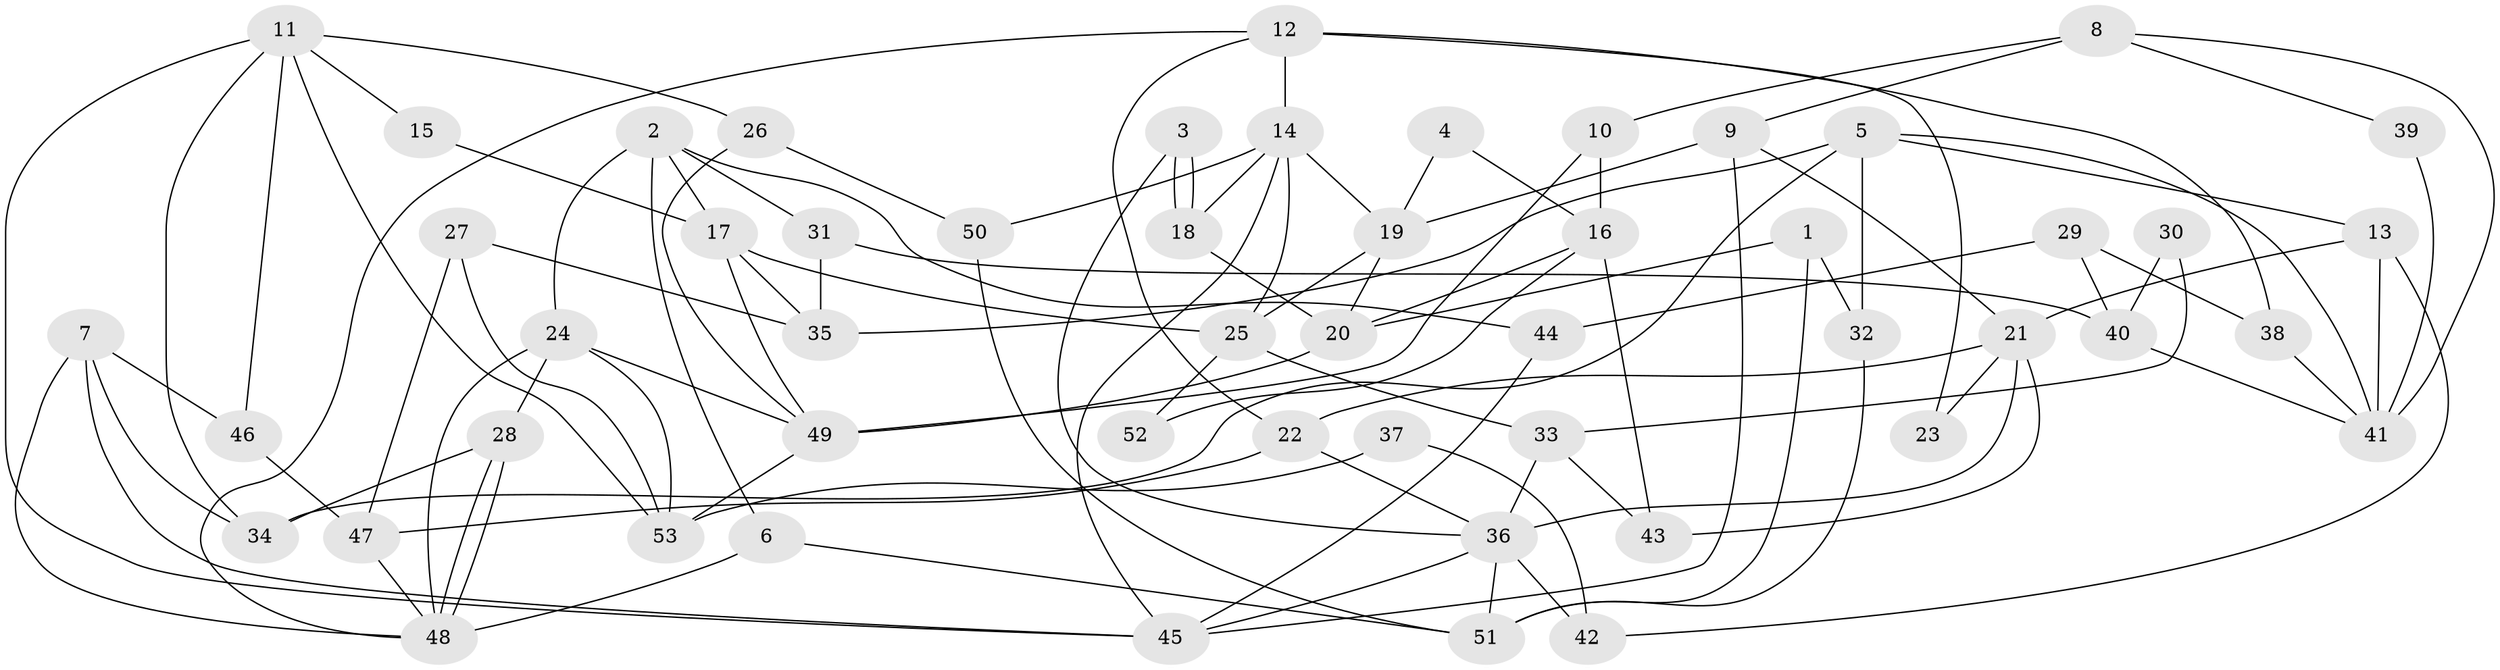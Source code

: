 // coarse degree distribution, {5: 0.2903225806451613, 6: 0.12903225806451613, 3: 0.16129032258064516, 4: 0.12903225806451613, 7: 0.0967741935483871, 9: 0.03225806451612903, 2: 0.0967741935483871, 8: 0.06451612903225806}
// Generated by graph-tools (version 1.1) at 2025/23/03/03/25 07:23:59]
// undirected, 53 vertices, 106 edges
graph export_dot {
graph [start="1"]
  node [color=gray90,style=filled];
  1;
  2;
  3;
  4;
  5;
  6;
  7;
  8;
  9;
  10;
  11;
  12;
  13;
  14;
  15;
  16;
  17;
  18;
  19;
  20;
  21;
  22;
  23;
  24;
  25;
  26;
  27;
  28;
  29;
  30;
  31;
  32;
  33;
  34;
  35;
  36;
  37;
  38;
  39;
  40;
  41;
  42;
  43;
  44;
  45;
  46;
  47;
  48;
  49;
  50;
  51;
  52;
  53;
  1 -- 20;
  1 -- 32;
  1 -- 51;
  2 -- 24;
  2 -- 6;
  2 -- 17;
  2 -- 31;
  2 -- 44;
  3 -- 18;
  3 -- 18;
  3 -- 36;
  4 -- 16;
  4 -- 19;
  5 -- 35;
  5 -- 34;
  5 -- 13;
  5 -- 32;
  5 -- 41;
  6 -- 51;
  6 -- 48;
  7 -- 45;
  7 -- 46;
  7 -- 34;
  7 -- 48;
  8 -- 41;
  8 -- 9;
  8 -- 10;
  8 -- 39;
  9 -- 45;
  9 -- 21;
  9 -- 19;
  10 -- 49;
  10 -- 16;
  11 -- 26;
  11 -- 53;
  11 -- 15;
  11 -- 34;
  11 -- 45;
  11 -- 46;
  12 -- 14;
  12 -- 48;
  12 -- 22;
  12 -- 23;
  12 -- 38;
  13 -- 21;
  13 -- 41;
  13 -- 42;
  14 -- 25;
  14 -- 45;
  14 -- 18;
  14 -- 19;
  14 -- 50;
  15 -- 17;
  16 -- 20;
  16 -- 43;
  16 -- 52;
  17 -- 49;
  17 -- 25;
  17 -- 35;
  18 -- 20;
  19 -- 20;
  19 -- 25;
  20 -- 49;
  21 -- 43;
  21 -- 22;
  21 -- 23;
  21 -- 36;
  22 -- 47;
  22 -- 36;
  24 -- 28;
  24 -- 48;
  24 -- 49;
  24 -- 53;
  25 -- 33;
  25 -- 52;
  26 -- 49;
  26 -- 50;
  27 -- 35;
  27 -- 53;
  27 -- 47;
  28 -- 34;
  28 -- 48;
  28 -- 48;
  29 -- 44;
  29 -- 38;
  29 -- 40;
  30 -- 40;
  30 -- 33;
  31 -- 40;
  31 -- 35;
  32 -- 51;
  33 -- 36;
  33 -- 43;
  36 -- 42;
  36 -- 45;
  36 -- 51;
  37 -- 42;
  37 -- 53;
  38 -- 41;
  39 -- 41;
  40 -- 41;
  44 -- 45;
  46 -- 47;
  47 -- 48;
  49 -- 53;
  50 -- 51;
}
